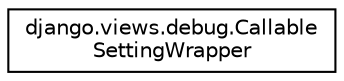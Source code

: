 digraph "Graphical Class Hierarchy"
{
 // LATEX_PDF_SIZE
  edge [fontname="Helvetica",fontsize="10",labelfontname="Helvetica",labelfontsize="10"];
  node [fontname="Helvetica",fontsize="10",shape=record];
  rankdir="LR";
  Node0 [label="django.views.debug.Callable\lSettingWrapper",height=0.2,width=0.4,color="black", fillcolor="white", style="filled",URL="$classdjango_1_1views_1_1debug_1_1_callable_setting_wrapper.html",tooltip=" "];
}
